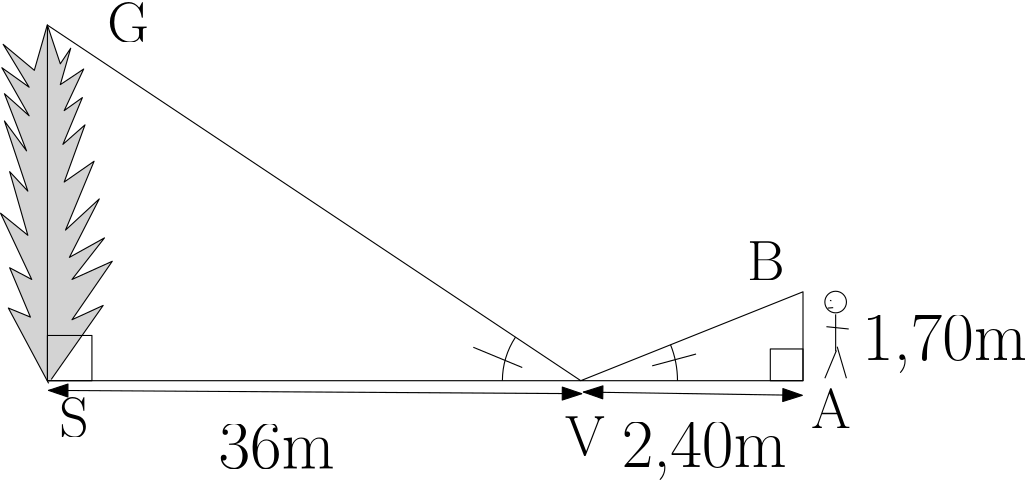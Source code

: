 <?xml version="1.0"?>
<!DOCTYPE ipe SYSTEM "ipe.dtd">
<ipe version="70218" creator="Ipe 7.2.28">
<info created="D:20250505233137" modified="D:20250505234940"/>
<ipestyle name="basic">
<symbol name="arrow/arc(spx)">
<path stroke="sym-stroke" fill="sym-stroke" pen="sym-pen">
0 0 m
-1 0.333 l
-1 -0.333 l
h
</path>
</symbol>
<symbol name="arrow/farc(spx)">
<path stroke="sym-stroke" fill="white" pen="sym-pen">
0 0 m
-1 0.333 l
-1 -0.333 l
h
</path>
</symbol>
<symbol name="arrow/ptarc(spx)">
<path stroke="sym-stroke" fill="sym-stroke" pen="sym-pen">
0 0 m
-1 0.333 l
-0.8 0 l
-1 -0.333 l
h
</path>
</symbol>
<symbol name="arrow/fptarc(spx)">
<path stroke="sym-stroke" fill="white" pen="sym-pen">
0 0 m
-1 0.333 l
-0.8 0 l
-1 -0.333 l
h
</path>
</symbol>
<symbol name="mark/circle(sx)" transformations="translations">
<path fill="sym-stroke">
0.6 0 0 0.6 0 0 e
0.4 0 0 0.4 0 0 e
</path>
</symbol>
<symbol name="mark/disk(sx)" transformations="translations">
<path fill="sym-stroke">
0.6 0 0 0.6 0 0 e
</path>
</symbol>
<symbol name="mark/fdisk(sfx)" transformations="translations">
<group>
<path fill="sym-fill">
0.5 0 0 0.5 0 0 e
</path>
<path fill="sym-stroke" fillrule="eofill">
0.6 0 0 0.6 0 0 e
0.4 0 0 0.4 0 0 e
</path>
</group>
</symbol>
<symbol name="mark/box(sx)" transformations="translations">
<path fill="sym-stroke" fillrule="eofill">
-0.6 -0.6 m
0.6 -0.6 l
0.6 0.6 l
-0.6 0.6 l
h
-0.4 -0.4 m
0.4 -0.4 l
0.4 0.4 l
-0.4 0.4 l
h
</path>
</symbol>
<symbol name="mark/square(sx)" transformations="translations">
<path fill="sym-stroke">
-0.6 -0.6 m
0.6 -0.6 l
0.6 0.6 l
-0.6 0.6 l
h
</path>
</symbol>
<symbol name="mark/fsquare(sfx)" transformations="translations">
<group>
<path fill="sym-fill">
-0.5 -0.5 m
0.5 -0.5 l
0.5 0.5 l
-0.5 0.5 l
h
</path>
<path fill="sym-stroke" fillrule="eofill">
-0.6 -0.6 m
0.6 -0.6 l
0.6 0.6 l
-0.6 0.6 l
h
-0.4 -0.4 m
0.4 -0.4 l
0.4 0.4 l
-0.4 0.4 l
h
</path>
</group>
</symbol>
<symbol name="mark/cross(sx)" transformations="translations">
<group>
<path fill="sym-stroke">
-0.43 -0.57 m
0.57 0.43 l
0.43 0.57 l
-0.57 -0.43 l
h
</path>
<path fill="sym-stroke">
-0.43 0.57 m
0.57 -0.43 l
0.43 -0.57 l
-0.57 0.43 l
h
</path>
</group>
</symbol>
<symbol name="arrow/fnormal(spx)">
<path stroke="sym-stroke" fill="white" pen="sym-pen">
0 0 m
-1 0.333 l
-1 -0.333 l
h
</path>
</symbol>
<symbol name="arrow/pointed(spx)">
<path stroke="sym-stroke" fill="sym-stroke" pen="sym-pen">
0 0 m
-1 0.333 l
-0.8 0 l
-1 -0.333 l
h
</path>
</symbol>
<symbol name="arrow/fpointed(spx)">
<path stroke="sym-stroke" fill="white" pen="sym-pen">
0 0 m
-1 0.333 l
-0.8 0 l
-1 -0.333 l
h
</path>
</symbol>
<symbol name="arrow/linear(spx)">
<path stroke="sym-stroke" pen="sym-pen">
-1 0.333 m
0 0 l
-1 -0.333 l
</path>
</symbol>
<symbol name="arrow/fdouble(spx)">
<path stroke="sym-stroke" fill="white" pen="sym-pen">
0 0 m
-1 0.333 l
-1 -0.333 l
h
-1 0 m
-2 0.333 l
-2 -0.333 l
h
</path>
</symbol>
<symbol name="arrow/double(spx)">
<path stroke="sym-stroke" fill="sym-stroke" pen="sym-pen">
0 0 m
-1 0.333 l
-1 -0.333 l
h
-1 0 m
-2 0.333 l
-2 -0.333 l
h
</path>
</symbol>
<symbol name="arrow/mid-normal(spx)">
<path stroke="sym-stroke" fill="sym-stroke" pen="sym-pen">
0.5 0 m
-0.5 0.333 l
-0.5 -0.333 l
h
</path>
</symbol>
<symbol name="arrow/mid-fnormal(spx)">
<path stroke="sym-stroke" fill="white" pen="sym-pen">
0.5 0 m
-0.5 0.333 l
-0.5 -0.333 l
h
</path>
</symbol>
<symbol name="arrow/mid-pointed(spx)">
<path stroke="sym-stroke" fill="sym-stroke" pen="sym-pen">
0.5 0 m
-0.5 0.333 l
-0.3 0 l
-0.5 -0.333 l
h
</path>
</symbol>
<symbol name="arrow/mid-fpointed(spx)">
<path stroke="sym-stroke" fill="white" pen="sym-pen">
0.5 0 m
-0.5 0.333 l
-0.3 0 l
-0.5 -0.333 l
h
</path>
</symbol>
<symbol name="arrow/mid-double(spx)">
<path stroke="sym-stroke" fill="sym-stroke" pen="sym-pen">
1 0 m
0 0.333 l
0 -0.333 l
h
0 0 m
-1 0.333 l
-1 -0.333 l
h
</path>
</symbol>
<symbol name="arrow/mid-fdouble(spx)">
<path stroke="sym-stroke" fill="white" pen="sym-pen">
1 0 m
0 0.333 l
0 -0.333 l
h
0 0 m
-1 0.333 l
-1 -0.333 l
h
</path>
</symbol>
<anglesize name="22.5 deg" value="22.5"/>
<anglesize name="30 deg" value="30"/>
<anglesize name="45 deg" value="45"/>
<anglesize name="60 deg" value="60"/>
<anglesize name="90 deg" value="90"/>
<arrowsize name="large" value="10"/>
<arrowsize name="small" value="5"/>
<arrowsize name="tiny" value="3"/>
<color name="blue" value="0 0 1"/>
<color name="brown" value="0.647 0.165 0.165"/>
<color name="darkblue" value="0 0 0.545"/>
<color name="darkcyan" value="0 0.545 0.545"/>
<color name="darkgray" value="0.663"/>
<color name="darkgreen" value="0 0.392 0"/>
<color name="darkmagenta" value="0.545 0 0.545"/>
<color name="darkorange" value="1 0.549 0"/>
<color name="darkred" value="0.545 0 0"/>
<color name="gold" value="1 0.843 0"/>
<color name="gray" value="0.745"/>
<color name="green" value="0 1 0"/>
<color name="lightblue" value="0.678 0.847 0.902"/>
<color name="lightcyan" value="0.878 1 1"/>
<color name="lightgray" value="0.827"/>
<color name="lightgreen" value="0.565 0.933 0.565"/>
<color name="lightyellow" value="1 1 0.878"/>
<color name="navy" value="0 0 0.502"/>
<color name="orange" value="1 0.647 0"/>
<color name="pink" value="1 0.753 0.796"/>
<color name="purple" value="0.627 0.125 0.941"/>
<color name="red" value="1 0 0"/>
<color name="seagreen" value="0.18 0.545 0.341"/>
<color name="turquoise" value="0.251 0.878 0.816"/>
<color name="violet" value="0.933 0.51 0.933"/>
<color name="yellow" value="1 1 0"/>
<dashstyle name="dash dot dotted" value="[4 2 1 2 1 2] 0"/>
<dashstyle name="dash dotted" value="[4 2 1 2] 0"/>
<dashstyle name="dashed" value="[4] 0"/>
<dashstyle name="dotted" value="[1 3] 0"/>
<gridsize name="10 pts (~3.5 mm)" value="10"/>
<gridsize name="14 pts (~5 mm)" value="14"/>
<gridsize name="16 pts (~6 mm)" value="16"/>
<gridsize name="20 pts (~7 mm)" value="20"/>
<gridsize name="28 pts (~10 mm)" value="28"/>
<gridsize name="32 pts (~12 mm)" value="32"/>
<gridsize name="4 pts" value="4"/>
<gridsize name="56 pts (~20 mm)" value="56"/>
<gridsize name="8 pts (~3 mm)" value="8"/>
<opacity name="10%" value="0.1"/>
<opacity name="30%" value="0.3"/>
<opacity name="50%" value="0.5"/>
<opacity name="75%" value="0.75"/>
<pen name="fat" value="1.2"/>
<pen name="heavier" value="0.8"/>
<pen name="ultrafat" value="2"/>
<symbolsize name="large" value="5"/>
<symbolsize name="small" value="2"/>
<symbolsize name="tiny" value="1.1"/>
<textsize name="Huge" value="\Huge"/>
<textsize name="LARGE" value="\LARGE"/>
<textsize name="Large" value="\Large"/>
<textsize name="footnote" value="\footnotesize"/>
<textsize name="huge" value="\huge"/>
<textsize name="large" value="\large"/>
<textsize name="script" value="\scriptsize"/>
<textsize name="small" value="\small"/>
<textsize name="tiny" value="\tiny"/>
<textstyle name="center" begin="\begin{center}" end="\end{center}"/>
<textstyle name="item" begin="\begin{itemize}\item{}" end="\end{itemize}"/>
<textstyle name="itemize" begin="\begin{itemize}" end="\end{itemize}"/>
<tiling name="falling" angle="-60" step="4" width="1"/>
<tiling name="rising" angle="30" step="4" width="1"/>
</ipestyle>
<page>
<layer name="alpha"/>
<view layers="alpha" active="alpha"/>
<path layer="alpha" stroke="black" fill="lightgray">
64.4225 639.036 m
49.9262 666.158 l
57.8758 662.885 l
50.3939 680.654 l
58.3434 676.446 l
47.1205 700.294 l
56.9405 692.345 l
50.3939 715.258 l
56.9405 708.244 l
48.5234 733.495 l
56.4729 722.74 l
48.5234 743.315 l
57.4082 735.366 l
47.5881 752.668 l
57.4082 745.653 l
48.0558 761.085 l
59.2786 751.732 l
63.9548 768.099 l
68.6311 754.071 l
72.372 759.682 l
68.6311 746.589 l
77.0482 752.2 l
70.0339 737.236 l
76.5806 741.912 l
69.5663 725.078 l
77.5158 732.092 l
70.0339 711.517 l
80.7892 718.999 l
70.5015 694.215 l
82.6597 705.438 l
71.9044 684.395 l
84.5301 691.409 l
72.8396 676.446 l
87.3359 682.992 l
72.8396 661.949 l
84.0625 667.093 l
65.3577 640.439 l
</path>
<path stroke="black">
64 640 m
256 640 l
64 768 l
h
</path>
<path stroke="black">
256 640 m
336 640 l
336 672 l
h
</path>
<path stroke="black">
64 640 m
64 656.281 l
80.0132 656.281 l
80.0132 640 l
h
</path>
<path stroke="black">
336 640 m
336 651.421 l
324.23 651.421 l
324.23 640 l
h
</path>
<path stroke="black">
290.817 640 m
34.6278 0 0 34.6278 256.19 640 288.314 652.928 a
</path>
<path stroke="black">
232.495 655.67 m
28.4078 0 0 28.4078 256.19 640 227.782 640 a
</path>
<path stroke="black">
217.309 652.028 m
234.927 644.738 l
</path>
<path stroke="black">
281.705 645.346 m
297.5 649.598 l
</path>
<text matrix="1 0 0 1 -6.31897 -51.956" transformations="translations" pos="256.663 665.088" stroke="black" type="label" width="14.326" height="14.116" depth="0" valign="baseline" size="huge">V</text>
<text matrix="1 0 0 1 -10.9443 -17.7117" transformations="translations" pos="349.793 640.622" stroke="black" type="label" width="14.326" height="14.116" depth="0" valign="baseline" size="huge">A</text>
<text matrix="1 0 0 1 -35.5156 -3.15694" transformations="translations" pos="351.371 679.294" stroke="black" type="label" width="13.52" height="14.116" depth="0" valign="baseline" size="huge">B</text>
<text matrix="1 0 0 1 21.5105 -22.4458" transformations="translations" pos="46.7263 642.2" stroke="black" type="label" width="10.556" height="14.116" depth="0" valign="baseline" size="huge">S</text>
<text matrix="1 0 0 1 38.8125 -6.54669" transformations="translations" pos="46.7263 768.478" stroke="black" type="label" width="15.007" height="14.116" depth="0" valign="baseline" size="huge">G</text>
<path stroke="black">
3.88878 0 0 3.88878 347.754 668.309 e
</path>
<path stroke="black">
347.754 663.876 m
347.754 650.577 l
</path>
<path stroke="black">
344.429 659.443 m
352.464 658.612 l
</path>
<path stroke="black">
348.031 650.854 m
343.875 640.88 l
</path>
<path stroke="black">
348.308 652.24 m
351.633 640.88 l
</path>
<path stroke="black">
345.723 668.921 m
346.215 668.757 l
</path>
<path stroke="black">
344.902 666.131 m
346.872 666.295 l
</path>
<text matrix="1 0 0 1 -17.1824 -13.035" transformations="translations" pos="142.733 621.379" stroke="black" type="label" width="41.873" height="15.978" depth="0" valign="baseline" size="Huge">36m</text>
<text matrix="1 0 0 1 -9.47997 -8.29498" transformations="translations" pos="366.697 655.744" stroke="black" type="label" width="59.429" height="15.979" depth="4.82" valign="baseline" size="Huge">1,70m</text>
<text matrix="1 0 0 1 -13.035 -14.8125" transformations="translations" pos="283.747 623.749" stroke="black" type="label" width="59.429" height="15.979" depth="4.82" valign="baseline" size="Huge">2,40m</text>
<path stroke="black" arrow="normal/normal" rarrow="normal/normal">
64.3728 636.504 m
256.342 635.319 l
</path>
<path stroke="black" arrow="normal/normal" rarrow="normal/normal">
256.935 635.911 m
335.737 634.726 l
</path>
</page>
</ipe>
